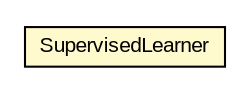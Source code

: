 #!/usr/local/bin/dot
#
# Class diagram 
# Generated by UMLGraph version 5.3 (http://www.umlgraph.org/)
#

digraph G {
	edge [fontname="arial",fontsize=10,labelfontname="arial",labelfontsize=10];
	node [fontname="arial",fontsize=10,shape=plaintext];
	nodesep=0.25;
	ranksep=0.5;
	// context.arch.intelligibility.hmm.SupervisedLearner
	c53319 [label=<<table title="context.arch.intelligibility.hmm.SupervisedLearner" border="0" cellborder="1" cellspacing="0" cellpadding="2" port="p" bgcolor="lemonChiffon" href="./SupervisedLearner.html">
		<tr><td><table border="0" cellspacing="0" cellpadding="1">
<tr><td align="center" balign="center"> SupervisedLearner </td></tr>
		</table></td></tr>
		</table>>, fontname="arial", fontcolor="black", fontsize=10.0];
}

